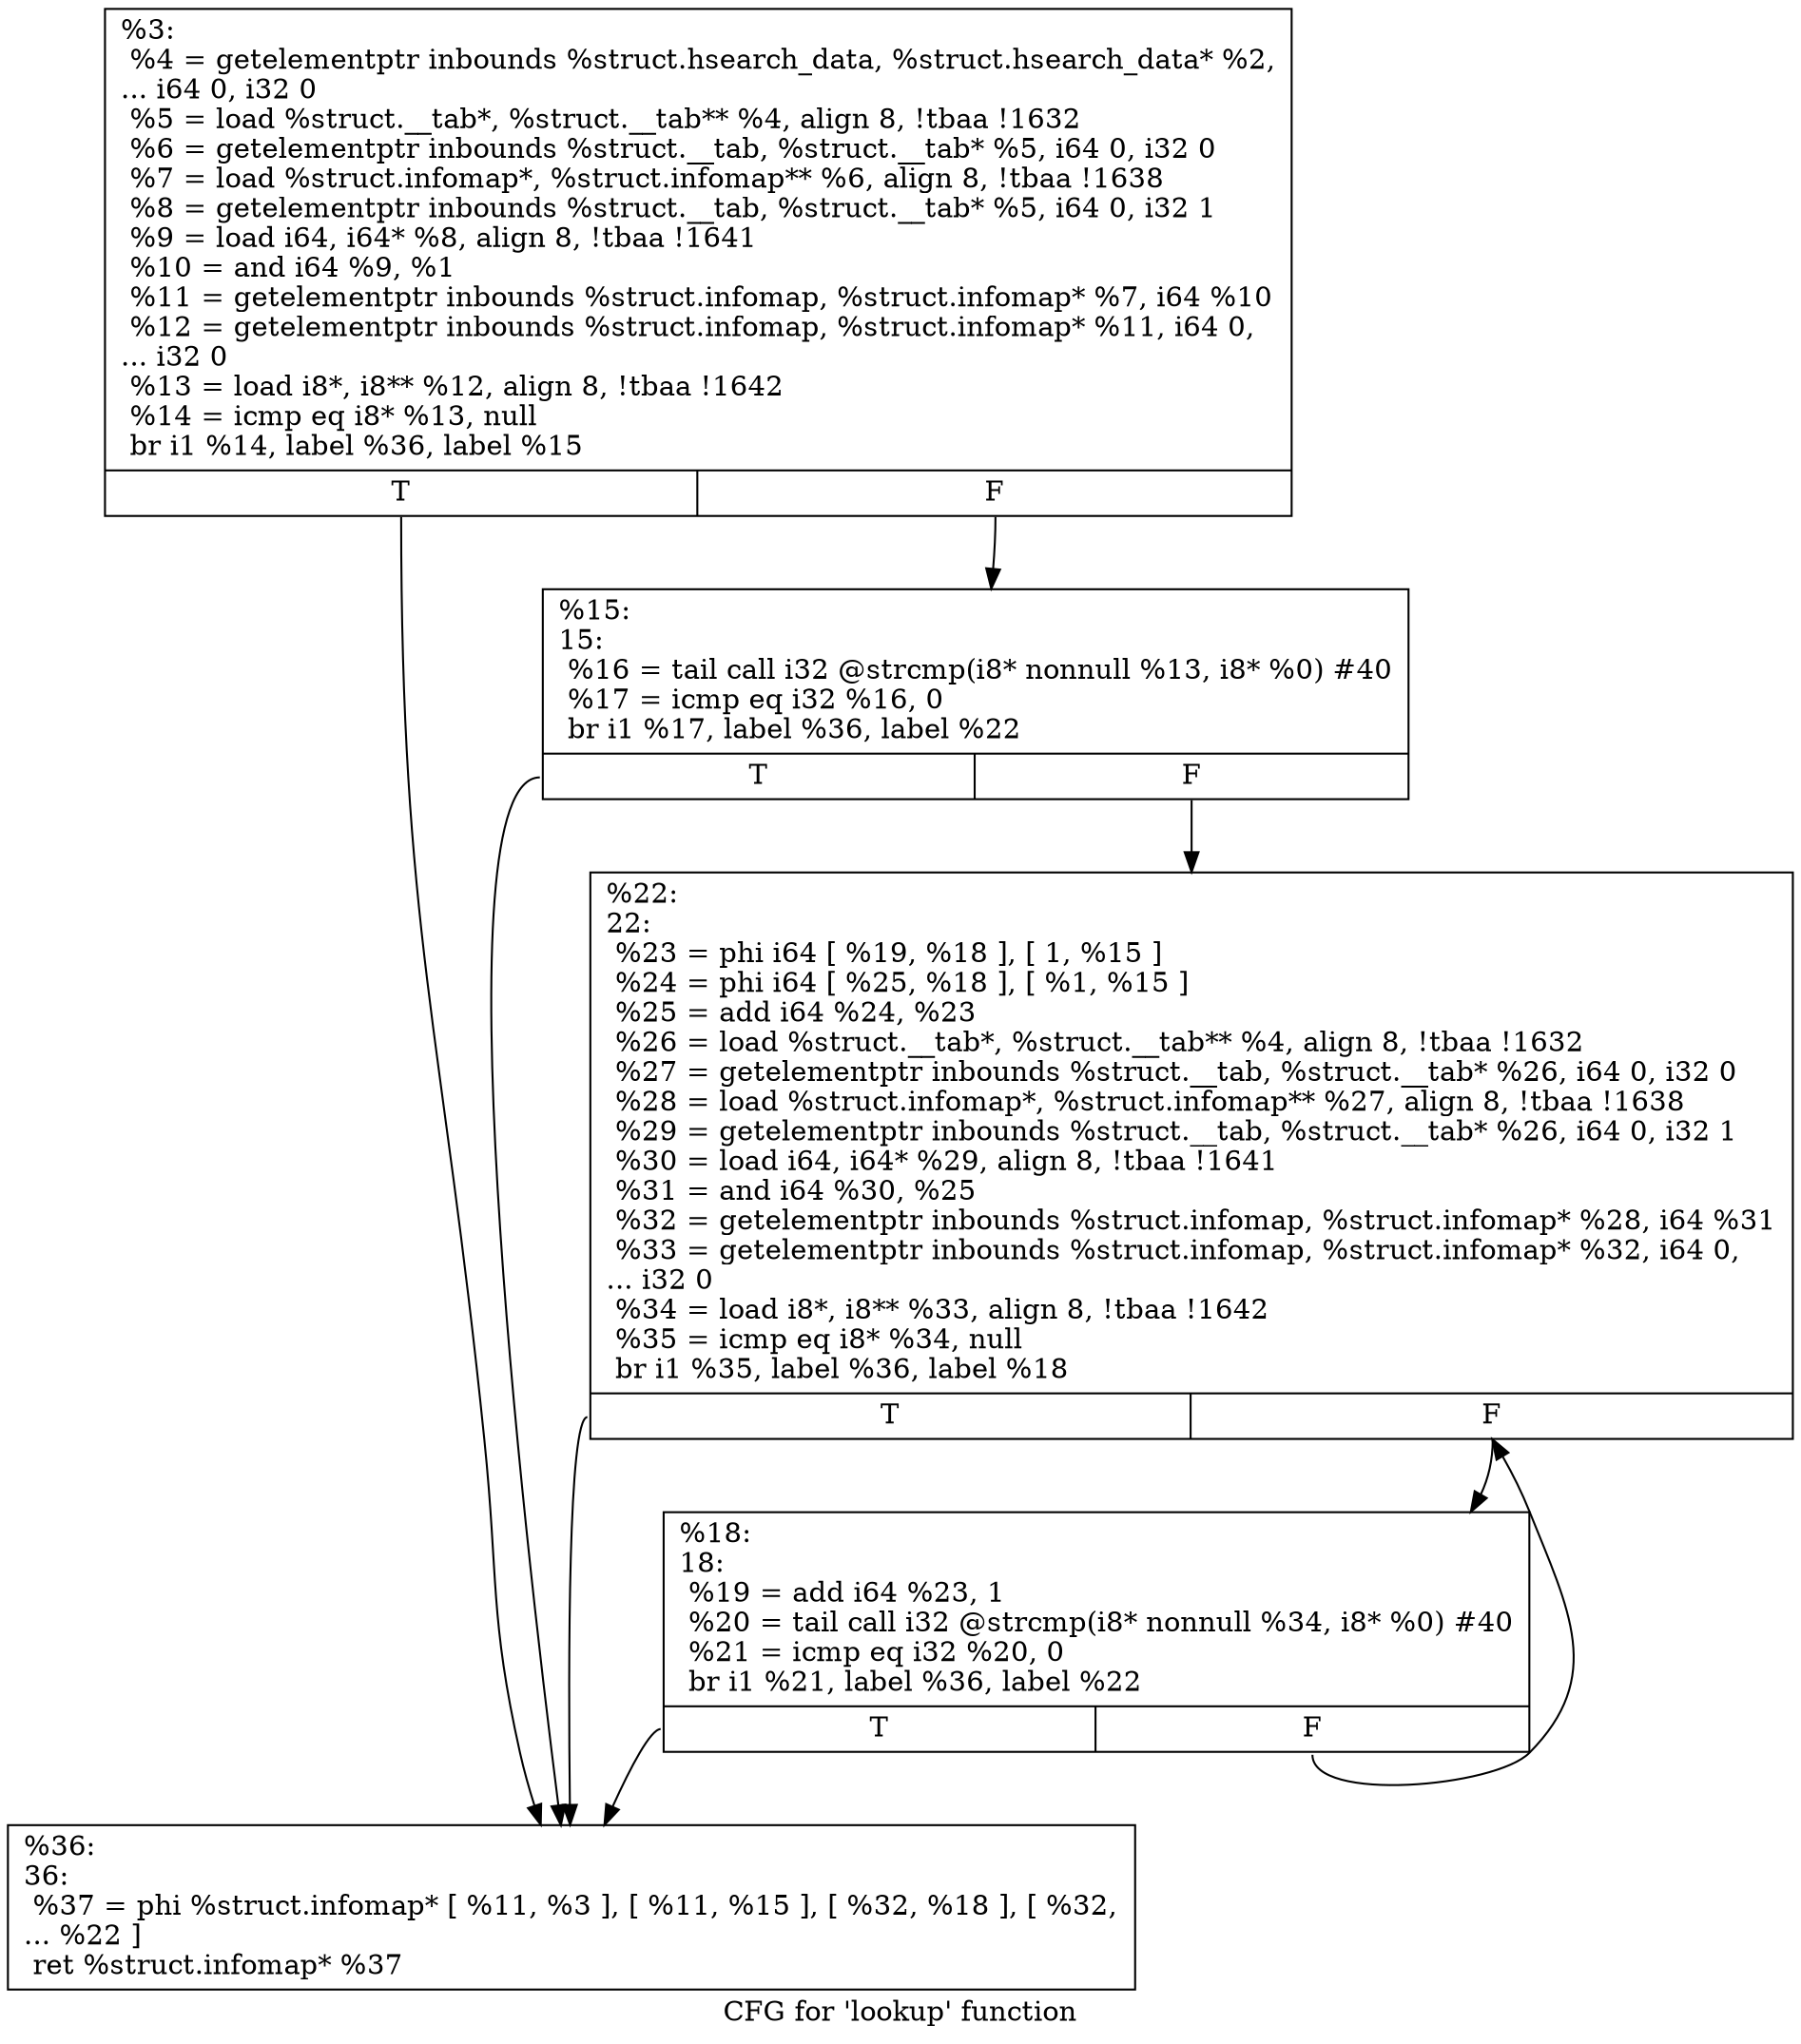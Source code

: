 digraph "CFG for 'lookup' function" {
	label="CFG for 'lookup' function";

	Node0x1c63b40 [shape=record,label="{%3:\l  %4 = getelementptr inbounds %struct.hsearch_data, %struct.hsearch_data* %2,\l... i64 0, i32 0\l  %5 = load %struct.__tab*, %struct.__tab** %4, align 8, !tbaa !1632\l  %6 = getelementptr inbounds %struct.__tab, %struct.__tab* %5, i64 0, i32 0\l  %7 = load %struct.infomap*, %struct.infomap** %6, align 8, !tbaa !1638\l  %8 = getelementptr inbounds %struct.__tab, %struct.__tab* %5, i64 0, i32 1\l  %9 = load i64, i64* %8, align 8, !tbaa !1641\l  %10 = and i64 %9, %1\l  %11 = getelementptr inbounds %struct.infomap, %struct.infomap* %7, i64 %10\l  %12 = getelementptr inbounds %struct.infomap, %struct.infomap* %11, i64 0,\l... i32 0\l  %13 = load i8*, i8** %12, align 8, !tbaa !1642\l  %14 = icmp eq i8* %13, null\l  br i1 %14, label %36, label %15\l|{<s0>T|<s1>F}}"];
	Node0x1c63b40:s0 -> Node0x1c65c30;
	Node0x1c63b40:s1 -> Node0x1c65ac0;
	Node0x1c65ac0 [shape=record,label="{%15:\l15:                                               \l  %16 = tail call i32 @strcmp(i8* nonnull %13, i8* %0) #40\l  %17 = icmp eq i32 %16, 0\l  br i1 %17, label %36, label %22\l|{<s0>T|<s1>F}}"];
	Node0x1c65ac0:s0 -> Node0x1c65c30;
	Node0x1c65ac0:s1 -> Node0x1c65be0;
	Node0x1c65b90 [shape=record,label="{%18:\l18:                                               \l  %19 = add i64 %23, 1\l  %20 = tail call i32 @strcmp(i8* nonnull %34, i8* %0) #40\l  %21 = icmp eq i32 %20, 0\l  br i1 %21, label %36, label %22\l|{<s0>T|<s1>F}}"];
	Node0x1c65b90:s0 -> Node0x1c65c30;
	Node0x1c65b90:s1 -> Node0x1c65be0;
	Node0x1c65be0 [shape=record,label="{%22:\l22:                                               \l  %23 = phi i64 [ %19, %18 ], [ 1, %15 ]\l  %24 = phi i64 [ %25, %18 ], [ %1, %15 ]\l  %25 = add i64 %24, %23\l  %26 = load %struct.__tab*, %struct.__tab** %4, align 8, !tbaa !1632\l  %27 = getelementptr inbounds %struct.__tab, %struct.__tab* %26, i64 0, i32 0\l  %28 = load %struct.infomap*, %struct.infomap** %27, align 8, !tbaa !1638\l  %29 = getelementptr inbounds %struct.__tab, %struct.__tab* %26, i64 0, i32 1\l  %30 = load i64, i64* %29, align 8, !tbaa !1641\l  %31 = and i64 %30, %25\l  %32 = getelementptr inbounds %struct.infomap, %struct.infomap* %28, i64 %31\l  %33 = getelementptr inbounds %struct.infomap, %struct.infomap* %32, i64 0,\l... i32 0\l  %34 = load i8*, i8** %33, align 8, !tbaa !1642\l  %35 = icmp eq i8* %34, null\l  br i1 %35, label %36, label %18\l|{<s0>T|<s1>F}}"];
	Node0x1c65be0:s0 -> Node0x1c65c30;
	Node0x1c65be0:s1 -> Node0x1c65b90;
	Node0x1c65c30 [shape=record,label="{%36:\l36:                                               \l  %37 = phi %struct.infomap* [ %11, %3 ], [ %11, %15 ], [ %32, %18 ], [ %32,\l... %22 ]\l  ret %struct.infomap* %37\l}"];
}
